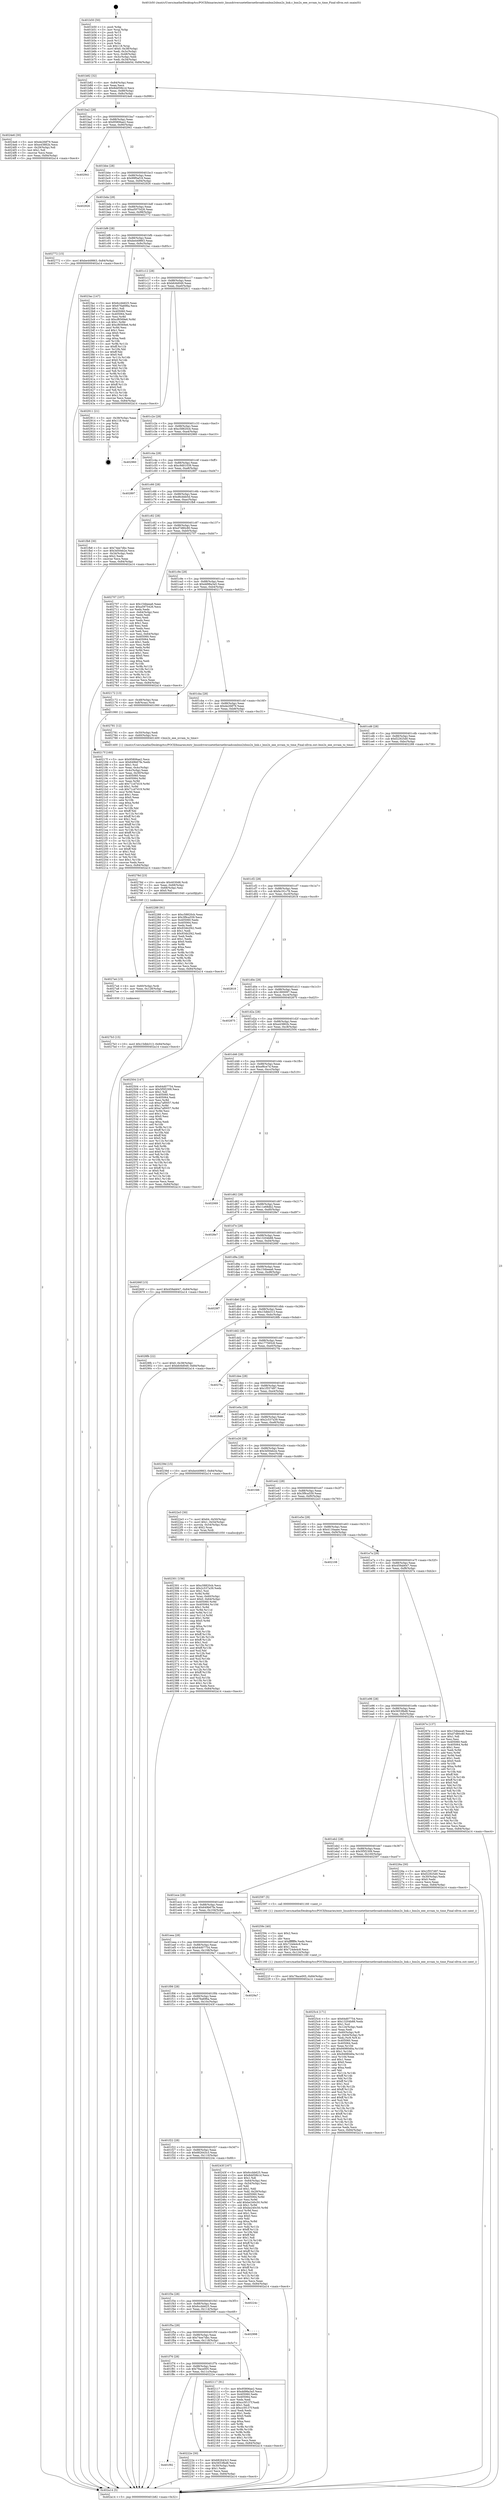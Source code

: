 digraph "0x401b50" {
  label = "0x401b50 (/mnt/c/Users/mathe/Desktop/tcc/POCII/binaries/extr_linuxdriversnetethernetbroadcombnx2xbnx2x_link.c_bnx2x_eee_nvram_to_time_Final-ollvm.out::main(0))"
  labelloc = "t"
  node[shape=record]

  Entry [label="",width=0.3,height=0.3,shape=circle,fillcolor=black,style=filled]
  "0x401b82" [label="{
     0x401b82 [32]\l
     | [instrs]\l
     &nbsp;&nbsp;0x401b82 \<+6\>: mov -0x84(%rbp),%eax\l
     &nbsp;&nbsp;0x401b88 \<+2\>: mov %eax,%ecx\l
     &nbsp;&nbsp;0x401b8a \<+6\>: sub $0x8dd59b1d,%ecx\l
     &nbsp;&nbsp;0x401b90 \<+6\>: mov %eax,-0x88(%rbp)\l
     &nbsp;&nbsp;0x401b96 \<+6\>: mov %ecx,-0x8c(%rbp)\l
     &nbsp;&nbsp;0x401b9c \<+6\>: je 00000000004024e6 \<main+0x996\>\l
  }"]
  "0x4024e6" [label="{
     0x4024e6 [30]\l
     | [instrs]\l
     &nbsp;&nbsp;0x4024e6 \<+5\>: mov $0xde2fdf79,%eax\l
     &nbsp;&nbsp;0x4024eb \<+5\>: mov $0xe43882b,%ecx\l
     &nbsp;&nbsp;0x4024f0 \<+3\>: mov -0x29(%rbp),%dl\l
     &nbsp;&nbsp;0x4024f3 \<+3\>: test $0x1,%dl\l
     &nbsp;&nbsp;0x4024f6 \<+3\>: cmovne %ecx,%eax\l
     &nbsp;&nbsp;0x4024f9 \<+6\>: mov %eax,-0x84(%rbp)\l
     &nbsp;&nbsp;0x4024ff \<+5\>: jmp 0000000000402a14 \<main+0xec4\>\l
  }"]
  "0x401ba2" [label="{
     0x401ba2 [28]\l
     | [instrs]\l
     &nbsp;&nbsp;0x401ba2 \<+5\>: jmp 0000000000401ba7 \<main+0x57\>\l
     &nbsp;&nbsp;0x401ba7 \<+6\>: mov -0x88(%rbp),%eax\l
     &nbsp;&nbsp;0x401bad \<+5\>: sub $0x95806ae2,%eax\l
     &nbsp;&nbsp;0x401bb2 \<+6\>: mov %eax,-0x90(%rbp)\l
     &nbsp;&nbsp;0x401bb8 \<+6\>: je 0000000000402941 \<main+0xdf1\>\l
  }"]
  Exit [label="",width=0.3,height=0.3,shape=circle,fillcolor=black,style=filled,peripheries=2]
  "0x402941" [label="{
     0x402941\l
  }", style=dashed]
  "0x401bbe" [label="{
     0x401bbe [28]\l
     | [instrs]\l
     &nbsp;&nbsp;0x401bbe \<+5\>: jmp 0000000000401bc3 \<main+0x73\>\l
     &nbsp;&nbsp;0x401bc3 \<+6\>: mov -0x88(%rbp),%eax\l
     &nbsp;&nbsp;0x401bc9 \<+5\>: sub $0x99f0af18,%eax\l
     &nbsp;&nbsp;0x401bce \<+6\>: mov %eax,-0x94(%rbp)\l
     &nbsp;&nbsp;0x401bd4 \<+6\>: je 0000000000402926 \<main+0xdd6\>\l
  }"]
  "0x4027b3" [label="{
     0x4027b3 [15]\l
     | [instrs]\l
     &nbsp;&nbsp;0x4027b3 \<+10\>: movl $0x15dbb313,-0x84(%rbp)\l
     &nbsp;&nbsp;0x4027bd \<+5\>: jmp 0000000000402a14 \<main+0xec4\>\l
  }"]
  "0x402926" [label="{
     0x402926\l
  }", style=dashed]
  "0x401bda" [label="{
     0x401bda [28]\l
     | [instrs]\l
     &nbsp;&nbsp;0x401bda \<+5\>: jmp 0000000000401bdf \<main+0x8f\>\l
     &nbsp;&nbsp;0x401bdf \<+6\>: mov -0x88(%rbp),%eax\l
     &nbsp;&nbsp;0x401be5 \<+5\>: sub $0xa5975426,%eax\l
     &nbsp;&nbsp;0x401bea \<+6\>: mov %eax,-0x98(%rbp)\l
     &nbsp;&nbsp;0x401bf0 \<+6\>: je 0000000000402772 \<main+0xc22\>\l
  }"]
  "0x4027a4" [label="{
     0x4027a4 [15]\l
     | [instrs]\l
     &nbsp;&nbsp;0x4027a4 \<+4\>: mov -0x60(%rbp),%rdi\l
     &nbsp;&nbsp;0x4027a8 \<+6\>: mov %eax,-0x128(%rbp)\l
     &nbsp;&nbsp;0x4027ae \<+5\>: call 0000000000401030 \<free@plt\>\l
     | [calls]\l
     &nbsp;&nbsp;0x401030 \{1\} (unknown)\l
  }"]
  "0x402772" [label="{
     0x402772 [15]\l
     | [instrs]\l
     &nbsp;&nbsp;0x402772 \<+10\>: movl $0xbe449863,-0x84(%rbp)\l
     &nbsp;&nbsp;0x40277c \<+5\>: jmp 0000000000402a14 \<main+0xec4\>\l
  }"]
  "0x401bf6" [label="{
     0x401bf6 [28]\l
     | [instrs]\l
     &nbsp;&nbsp;0x401bf6 \<+5\>: jmp 0000000000401bfb \<main+0xab\>\l
     &nbsp;&nbsp;0x401bfb \<+6\>: mov -0x88(%rbp),%eax\l
     &nbsp;&nbsp;0x401c01 \<+5\>: sub $0xbe449863,%eax\l
     &nbsp;&nbsp;0x401c06 \<+6\>: mov %eax,-0x9c(%rbp)\l
     &nbsp;&nbsp;0x401c0c \<+6\>: je 00000000004023ac \<main+0x85c\>\l
  }"]
  "0x40278d" [label="{
     0x40278d [23]\l
     | [instrs]\l
     &nbsp;&nbsp;0x40278d \<+10\>: movabs $0x4030d6,%rdi\l
     &nbsp;&nbsp;0x402797 \<+3\>: mov %eax,-0x68(%rbp)\l
     &nbsp;&nbsp;0x40279a \<+3\>: mov -0x68(%rbp),%esi\l
     &nbsp;&nbsp;0x40279d \<+2\>: mov $0x0,%al\l
     &nbsp;&nbsp;0x40279f \<+5\>: call 0000000000401040 \<printf@plt\>\l
     | [calls]\l
     &nbsp;&nbsp;0x401040 \{1\} (unknown)\l
  }"]
  "0x4023ac" [label="{
     0x4023ac [147]\l
     | [instrs]\l
     &nbsp;&nbsp;0x4023ac \<+5\>: mov $0x6ccbb625,%eax\l
     &nbsp;&nbsp;0x4023b1 \<+5\>: mov $0x676a696a,%ecx\l
     &nbsp;&nbsp;0x4023b6 \<+2\>: mov $0x1,%dl\l
     &nbsp;&nbsp;0x4023b8 \<+7\>: mov 0x405060,%esi\l
     &nbsp;&nbsp;0x4023bf \<+7\>: mov 0x405064,%edi\l
     &nbsp;&nbsp;0x4023c6 \<+3\>: mov %esi,%r8d\l
     &nbsp;&nbsp;0x4023c9 \<+7\>: sub $0xcf6569e6,%r8d\l
     &nbsp;&nbsp;0x4023d0 \<+4\>: sub $0x1,%r8d\l
     &nbsp;&nbsp;0x4023d4 \<+7\>: add $0xcf6569e6,%r8d\l
     &nbsp;&nbsp;0x4023db \<+4\>: imul %r8d,%esi\l
     &nbsp;&nbsp;0x4023df \<+3\>: and $0x1,%esi\l
     &nbsp;&nbsp;0x4023e2 \<+3\>: cmp $0x0,%esi\l
     &nbsp;&nbsp;0x4023e5 \<+4\>: sete %r9b\l
     &nbsp;&nbsp;0x4023e9 \<+3\>: cmp $0xa,%edi\l
     &nbsp;&nbsp;0x4023ec \<+4\>: setl %r10b\l
     &nbsp;&nbsp;0x4023f0 \<+3\>: mov %r9b,%r11b\l
     &nbsp;&nbsp;0x4023f3 \<+4\>: xor $0xff,%r11b\l
     &nbsp;&nbsp;0x4023f7 \<+3\>: mov %r10b,%bl\l
     &nbsp;&nbsp;0x4023fa \<+3\>: xor $0xff,%bl\l
     &nbsp;&nbsp;0x4023fd \<+3\>: xor $0x0,%dl\l
     &nbsp;&nbsp;0x402400 \<+3\>: mov %r11b,%r14b\l
     &nbsp;&nbsp;0x402403 \<+4\>: and $0x0,%r14b\l
     &nbsp;&nbsp;0x402407 \<+3\>: and %dl,%r9b\l
     &nbsp;&nbsp;0x40240a \<+3\>: mov %bl,%r15b\l
     &nbsp;&nbsp;0x40240d \<+4\>: and $0x0,%r15b\l
     &nbsp;&nbsp;0x402411 \<+3\>: and %dl,%r10b\l
     &nbsp;&nbsp;0x402414 \<+3\>: or %r9b,%r14b\l
     &nbsp;&nbsp;0x402417 \<+3\>: or %r10b,%r15b\l
     &nbsp;&nbsp;0x40241a \<+3\>: xor %r15b,%r14b\l
     &nbsp;&nbsp;0x40241d \<+3\>: or %bl,%r11b\l
     &nbsp;&nbsp;0x402420 \<+4\>: xor $0xff,%r11b\l
     &nbsp;&nbsp;0x402424 \<+3\>: or $0x0,%dl\l
     &nbsp;&nbsp;0x402427 \<+3\>: and %dl,%r11b\l
     &nbsp;&nbsp;0x40242a \<+3\>: or %r11b,%r14b\l
     &nbsp;&nbsp;0x40242d \<+4\>: test $0x1,%r14b\l
     &nbsp;&nbsp;0x402431 \<+3\>: cmovne %ecx,%eax\l
     &nbsp;&nbsp;0x402434 \<+6\>: mov %eax,-0x84(%rbp)\l
     &nbsp;&nbsp;0x40243a \<+5\>: jmp 0000000000402a14 \<main+0xec4\>\l
  }"]
  "0x401c12" [label="{
     0x401c12 [28]\l
     | [instrs]\l
     &nbsp;&nbsp;0x401c12 \<+5\>: jmp 0000000000401c17 \<main+0xc7\>\l
     &nbsp;&nbsp;0x401c17 \<+6\>: mov -0x88(%rbp),%eax\l
     &nbsp;&nbsp;0x401c1d \<+5\>: sub $0xbfc6d049,%eax\l
     &nbsp;&nbsp;0x401c22 \<+6\>: mov %eax,-0xa0(%rbp)\l
     &nbsp;&nbsp;0x401c28 \<+6\>: je 0000000000402911 \<main+0xdc1\>\l
  }"]
  "0x4025c4" [label="{
     0x4025c4 [171]\l
     | [instrs]\l
     &nbsp;&nbsp;0x4025c4 \<+5\>: mov $0x64d07754,%ecx\l
     &nbsp;&nbsp;0x4025c9 \<+5\>: mov $0x13204b88,%edx\l
     &nbsp;&nbsp;0x4025ce \<+3\>: mov $0x1,%sil\l
     &nbsp;&nbsp;0x4025d1 \<+6\>: mov -0x124(%rbp),%edi\l
     &nbsp;&nbsp;0x4025d7 \<+3\>: imul %eax,%edi\l
     &nbsp;&nbsp;0x4025da \<+4\>: mov -0x60(%rbp),%r8\l
     &nbsp;&nbsp;0x4025de \<+4\>: movslq -0x64(%rbp),%r9\l
     &nbsp;&nbsp;0x4025e2 \<+4\>: mov %edi,(%r8,%r9,4)\l
     &nbsp;&nbsp;0x4025e6 \<+7\>: mov 0x405060,%eax\l
     &nbsp;&nbsp;0x4025ed \<+7\>: mov 0x405064,%edi\l
     &nbsp;&nbsp;0x4025f4 \<+3\>: mov %eax,%r10d\l
     &nbsp;&nbsp;0x4025f7 \<+7\>: add $0x94980d0a,%r10d\l
     &nbsp;&nbsp;0x4025fe \<+4\>: sub $0x1,%r10d\l
     &nbsp;&nbsp;0x402602 \<+7\>: sub $0x94980d0a,%r10d\l
     &nbsp;&nbsp;0x402609 \<+4\>: imul %r10d,%eax\l
     &nbsp;&nbsp;0x40260d \<+3\>: and $0x1,%eax\l
     &nbsp;&nbsp;0x402610 \<+3\>: cmp $0x0,%eax\l
     &nbsp;&nbsp;0x402613 \<+4\>: sete %r11b\l
     &nbsp;&nbsp;0x402617 \<+3\>: cmp $0xa,%edi\l
     &nbsp;&nbsp;0x40261a \<+3\>: setl %bl\l
     &nbsp;&nbsp;0x40261d \<+3\>: mov %r11b,%r14b\l
     &nbsp;&nbsp;0x402620 \<+4\>: xor $0xff,%r14b\l
     &nbsp;&nbsp;0x402624 \<+3\>: mov %bl,%r15b\l
     &nbsp;&nbsp;0x402627 \<+4\>: xor $0xff,%r15b\l
     &nbsp;&nbsp;0x40262b \<+4\>: xor $0x1,%sil\l
     &nbsp;&nbsp;0x40262f \<+3\>: mov %r14b,%r12b\l
     &nbsp;&nbsp;0x402632 \<+4\>: and $0xff,%r12b\l
     &nbsp;&nbsp;0x402636 \<+3\>: and %sil,%r11b\l
     &nbsp;&nbsp;0x402639 \<+3\>: mov %r15b,%r13b\l
     &nbsp;&nbsp;0x40263c \<+4\>: and $0xff,%r13b\l
     &nbsp;&nbsp;0x402640 \<+3\>: and %sil,%bl\l
     &nbsp;&nbsp;0x402643 \<+3\>: or %r11b,%r12b\l
     &nbsp;&nbsp;0x402646 \<+3\>: or %bl,%r13b\l
     &nbsp;&nbsp;0x402649 \<+3\>: xor %r13b,%r12b\l
     &nbsp;&nbsp;0x40264c \<+3\>: or %r15b,%r14b\l
     &nbsp;&nbsp;0x40264f \<+4\>: xor $0xff,%r14b\l
     &nbsp;&nbsp;0x402653 \<+4\>: or $0x1,%sil\l
     &nbsp;&nbsp;0x402657 \<+3\>: and %sil,%r14b\l
     &nbsp;&nbsp;0x40265a \<+3\>: or %r14b,%r12b\l
     &nbsp;&nbsp;0x40265d \<+4\>: test $0x1,%r12b\l
     &nbsp;&nbsp;0x402661 \<+3\>: cmovne %edx,%ecx\l
     &nbsp;&nbsp;0x402664 \<+6\>: mov %ecx,-0x84(%rbp)\l
     &nbsp;&nbsp;0x40266a \<+5\>: jmp 0000000000402a14 \<main+0xec4\>\l
  }"]
  "0x402911" [label="{
     0x402911 [21]\l
     | [instrs]\l
     &nbsp;&nbsp;0x402911 \<+3\>: mov -0x38(%rbp),%eax\l
     &nbsp;&nbsp;0x402914 \<+7\>: add $0x118,%rsp\l
     &nbsp;&nbsp;0x40291b \<+1\>: pop %rbx\l
     &nbsp;&nbsp;0x40291c \<+2\>: pop %r12\l
     &nbsp;&nbsp;0x40291e \<+2\>: pop %r13\l
     &nbsp;&nbsp;0x402920 \<+2\>: pop %r14\l
     &nbsp;&nbsp;0x402922 \<+2\>: pop %r15\l
     &nbsp;&nbsp;0x402924 \<+1\>: pop %rbp\l
     &nbsp;&nbsp;0x402925 \<+1\>: ret\l
  }"]
  "0x401c2e" [label="{
     0x401c2e [28]\l
     | [instrs]\l
     &nbsp;&nbsp;0x401c2e \<+5\>: jmp 0000000000401c33 \<main+0xe3\>\l
     &nbsp;&nbsp;0x401c33 \<+6\>: mov -0x88(%rbp),%eax\l
     &nbsp;&nbsp;0x401c39 \<+5\>: sub $0xc58820cb,%eax\l
     &nbsp;&nbsp;0x401c3e \<+6\>: mov %eax,-0xa4(%rbp)\l
     &nbsp;&nbsp;0x401c44 \<+6\>: je 0000000000402960 \<main+0xe10\>\l
  }"]
  "0x40259c" [label="{
     0x40259c [40]\l
     | [instrs]\l
     &nbsp;&nbsp;0x40259c \<+5\>: mov $0x2,%ecx\l
     &nbsp;&nbsp;0x4025a1 \<+1\>: cltd\l
     &nbsp;&nbsp;0x4025a2 \<+2\>: idiv %ecx\l
     &nbsp;&nbsp;0x4025a4 \<+6\>: imul $0xfffffffe,%edx,%ecx\l
     &nbsp;&nbsp;0x4025aa \<+6\>: sub $0x724de4c8,%ecx\l
     &nbsp;&nbsp;0x4025b0 \<+3\>: add $0x1,%ecx\l
     &nbsp;&nbsp;0x4025b3 \<+6\>: add $0x724de4c8,%ecx\l
     &nbsp;&nbsp;0x4025b9 \<+6\>: mov %ecx,-0x124(%rbp)\l
     &nbsp;&nbsp;0x4025bf \<+5\>: call 0000000000401160 \<next_i\>\l
     | [calls]\l
     &nbsp;&nbsp;0x401160 \{1\} (/mnt/c/Users/mathe/Desktop/tcc/POCII/binaries/extr_linuxdriversnetethernetbroadcombnx2xbnx2x_link.c_bnx2x_eee_nvram_to_time_Final-ollvm.out::next_i)\l
  }"]
  "0x402960" [label="{
     0x402960\l
  }", style=dashed]
  "0x401c4a" [label="{
     0x401c4a [28]\l
     | [instrs]\l
     &nbsp;&nbsp;0x401c4a \<+5\>: jmp 0000000000401c4f \<main+0xff\>\l
     &nbsp;&nbsp;0x401c4f \<+6\>: mov -0x88(%rbp),%eax\l
     &nbsp;&nbsp;0x401c55 \<+5\>: sub $0xc9d01039,%eax\l
     &nbsp;&nbsp;0x401c5a \<+6\>: mov %eax,-0xa8(%rbp)\l
     &nbsp;&nbsp;0x401c60 \<+6\>: je 0000000000402897 \<main+0xd47\>\l
  }"]
  "0x402301" [label="{
     0x402301 [156]\l
     | [instrs]\l
     &nbsp;&nbsp;0x402301 \<+5\>: mov $0xc58820cb,%ecx\l
     &nbsp;&nbsp;0x402306 \<+5\>: mov $0x2c537a39,%edx\l
     &nbsp;&nbsp;0x40230b \<+3\>: mov $0x1,%sil\l
     &nbsp;&nbsp;0x40230e \<+3\>: xor %r8d,%r8d\l
     &nbsp;&nbsp;0x402311 \<+4\>: mov %rax,-0x60(%rbp)\l
     &nbsp;&nbsp;0x402315 \<+7\>: movl $0x0,-0x64(%rbp)\l
     &nbsp;&nbsp;0x40231c \<+8\>: mov 0x405060,%r9d\l
     &nbsp;&nbsp;0x402324 \<+8\>: mov 0x405064,%r10d\l
     &nbsp;&nbsp;0x40232c \<+4\>: sub $0x1,%r8d\l
     &nbsp;&nbsp;0x402330 \<+3\>: mov %r9d,%r11d\l
     &nbsp;&nbsp;0x402333 \<+3\>: add %r8d,%r11d\l
     &nbsp;&nbsp;0x402336 \<+4\>: imul %r11d,%r9d\l
     &nbsp;&nbsp;0x40233a \<+4\>: and $0x1,%r9d\l
     &nbsp;&nbsp;0x40233e \<+4\>: cmp $0x0,%r9d\l
     &nbsp;&nbsp;0x402342 \<+3\>: sete %bl\l
     &nbsp;&nbsp;0x402345 \<+4\>: cmp $0xa,%r10d\l
     &nbsp;&nbsp;0x402349 \<+4\>: setl %r14b\l
     &nbsp;&nbsp;0x40234d \<+3\>: mov %bl,%r15b\l
     &nbsp;&nbsp;0x402350 \<+4\>: xor $0xff,%r15b\l
     &nbsp;&nbsp;0x402354 \<+3\>: mov %r14b,%r12b\l
     &nbsp;&nbsp;0x402357 \<+4\>: xor $0xff,%r12b\l
     &nbsp;&nbsp;0x40235b \<+4\>: xor $0x1,%sil\l
     &nbsp;&nbsp;0x40235f \<+3\>: mov %r15b,%r13b\l
     &nbsp;&nbsp;0x402362 \<+4\>: and $0xff,%r13b\l
     &nbsp;&nbsp;0x402366 \<+3\>: and %sil,%bl\l
     &nbsp;&nbsp;0x402369 \<+3\>: mov %r12b,%al\l
     &nbsp;&nbsp;0x40236c \<+2\>: and $0xff,%al\l
     &nbsp;&nbsp;0x40236e \<+3\>: and %sil,%r14b\l
     &nbsp;&nbsp;0x402371 \<+3\>: or %bl,%r13b\l
     &nbsp;&nbsp;0x402374 \<+3\>: or %r14b,%al\l
     &nbsp;&nbsp;0x402377 \<+3\>: xor %al,%r13b\l
     &nbsp;&nbsp;0x40237a \<+3\>: or %r12b,%r15b\l
     &nbsp;&nbsp;0x40237d \<+4\>: xor $0xff,%r15b\l
     &nbsp;&nbsp;0x402381 \<+4\>: or $0x1,%sil\l
     &nbsp;&nbsp;0x402385 \<+3\>: and %sil,%r15b\l
     &nbsp;&nbsp;0x402388 \<+3\>: or %r15b,%r13b\l
     &nbsp;&nbsp;0x40238b \<+4\>: test $0x1,%r13b\l
     &nbsp;&nbsp;0x40238f \<+3\>: cmovne %edx,%ecx\l
     &nbsp;&nbsp;0x402392 \<+6\>: mov %ecx,-0x84(%rbp)\l
     &nbsp;&nbsp;0x402398 \<+5\>: jmp 0000000000402a14 \<main+0xec4\>\l
  }"]
  "0x402897" [label="{
     0x402897\l
  }", style=dashed]
  "0x401c66" [label="{
     0x401c66 [28]\l
     | [instrs]\l
     &nbsp;&nbsp;0x401c66 \<+5\>: jmp 0000000000401c6b \<main+0x11b\>\l
     &nbsp;&nbsp;0x401c6b \<+6\>: mov -0x88(%rbp),%eax\l
     &nbsp;&nbsp;0x401c71 \<+5\>: sub $0xd6cbbb5d,%eax\l
     &nbsp;&nbsp;0x401c76 \<+6\>: mov %eax,-0xac(%rbp)\l
     &nbsp;&nbsp;0x401c7c \<+6\>: je 0000000000401fb8 \<main+0x468\>\l
  }"]
  "0x401f92" [label="{
     0x401f92\l
  }", style=dashed]
  "0x401fb8" [label="{
     0x401fb8 [30]\l
     | [instrs]\l
     &nbsp;&nbsp;0x401fb8 \<+5\>: mov $0x74ee7dbc,%eax\l
     &nbsp;&nbsp;0x401fbd \<+5\>: mov $0x3d50eb2e,%ecx\l
     &nbsp;&nbsp;0x401fc2 \<+3\>: mov -0x34(%rbp),%edx\l
     &nbsp;&nbsp;0x401fc5 \<+3\>: cmp $0x2,%edx\l
     &nbsp;&nbsp;0x401fc8 \<+3\>: cmovne %ecx,%eax\l
     &nbsp;&nbsp;0x401fcb \<+6\>: mov %eax,-0x84(%rbp)\l
     &nbsp;&nbsp;0x401fd1 \<+5\>: jmp 0000000000402a14 \<main+0xec4\>\l
  }"]
  "0x401c82" [label="{
     0x401c82 [28]\l
     | [instrs]\l
     &nbsp;&nbsp;0x401c82 \<+5\>: jmp 0000000000401c87 \<main+0x137\>\l
     &nbsp;&nbsp;0x401c87 \<+6\>: mov -0x88(%rbp),%eax\l
     &nbsp;&nbsp;0x401c8d \<+5\>: sub $0xd7d80c80,%eax\l
     &nbsp;&nbsp;0x401c92 \<+6\>: mov %eax,-0xb0(%rbp)\l
     &nbsp;&nbsp;0x401c98 \<+6\>: je 0000000000402707 \<main+0xbb7\>\l
  }"]
  "0x402a14" [label="{
     0x402a14 [5]\l
     | [instrs]\l
     &nbsp;&nbsp;0x402a14 \<+5\>: jmp 0000000000401b82 \<main+0x32\>\l
  }"]
  "0x401b50" [label="{
     0x401b50 [50]\l
     | [instrs]\l
     &nbsp;&nbsp;0x401b50 \<+1\>: push %rbp\l
     &nbsp;&nbsp;0x401b51 \<+3\>: mov %rsp,%rbp\l
     &nbsp;&nbsp;0x401b54 \<+2\>: push %r15\l
     &nbsp;&nbsp;0x401b56 \<+2\>: push %r14\l
     &nbsp;&nbsp;0x401b58 \<+2\>: push %r13\l
     &nbsp;&nbsp;0x401b5a \<+2\>: push %r12\l
     &nbsp;&nbsp;0x401b5c \<+1\>: push %rbx\l
     &nbsp;&nbsp;0x401b5d \<+7\>: sub $0x118,%rsp\l
     &nbsp;&nbsp;0x401b64 \<+7\>: movl $0x0,-0x38(%rbp)\l
     &nbsp;&nbsp;0x401b6b \<+3\>: mov %edi,-0x3c(%rbp)\l
     &nbsp;&nbsp;0x401b6e \<+4\>: mov %rsi,-0x48(%rbp)\l
     &nbsp;&nbsp;0x401b72 \<+3\>: mov -0x3c(%rbp),%edi\l
     &nbsp;&nbsp;0x401b75 \<+3\>: mov %edi,-0x34(%rbp)\l
     &nbsp;&nbsp;0x401b78 \<+10\>: movl $0xd6cbbb5d,-0x84(%rbp)\l
  }"]
  "0x40222e" [label="{
     0x40222e [30]\l
     | [instrs]\l
     &nbsp;&nbsp;0x40222e \<+5\>: mov $0x682643c3,%eax\l
     &nbsp;&nbsp;0x402233 \<+5\>: mov $0x5653fbd8,%ecx\l
     &nbsp;&nbsp;0x402238 \<+3\>: mov -0x30(%rbp),%edx\l
     &nbsp;&nbsp;0x40223b \<+3\>: cmp $0x1,%edx\l
     &nbsp;&nbsp;0x40223e \<+3\>: cmovl %ecx,%eax\l
     &nbsp;&nbsp;0x402241 \<+6\>: mov %eax,-0x84(%rbp)\l
     &nbsp;&nbsp;0x402247 \<+5\>: jmp 0000000000402a14 \<main+0xec4\>\l
  }"]
  "0x402707" [label="{
     0x402707 [107]\l
     | [instrs]\l
     &nbsp;&nbsp;0x402707 \<+5\>: mov $0x154beea6,%eax\l
     &nbsp;&nbsp;0x40270c \<+5\>: mov $0xa5975426,%ecx\l
     &nbsp;&nbsp;0x402711 \<+2\>: xor %edx,%edx\l
     &nbsp;&nbsp;0x402713 \<+3\>: mov -0x64(%rbp),%esi\l
     &nbsp;&nbsp;0x402716 \<+2\>: mov %edx,%edi\l
     &nbsp;&nbsp;0x402718 \<+2\>: sub %esi,%edi\l
     &nbsp;&nbsp;0x40271a \<+2\>: mov %edx,%esi\l
     &nbsp;&nbsp;0x40271c \<+3\>: sub $0x1,%esi\l
     &nbsp;&nbsp;0x40271f \<+2\>: add %esi,%edi\l
     &nbsp;&nbsp;0x402721 \<+2\>: mov %edx,%esi\l
     &nbsp;&nbsp;0x402723 \<+2\>: sub %edi,%esi\l
     &nbsp;&nbsp;0x402725 \<+3\>: mov %esi,-0x64(%rbp)\l
     &nbsp;&nbsp;0x402728 \<+7\>: mov 0x405060,%esi\l
     &nbsp;&nbsp;0x40272f \<+7\>: mov 0x405064,%edi\l
     &nbsp;&nbsp;0x402736 \<+3\>: sub $0x1,%edx\l
     &nbsp;&nbsp;0x402739 \<+3\>: mov %esi,%r8d\l
     &nbsp;&nbsp;0x40273c \<+3\>: add %edx,%r8d\l
     &nbsp;&nbsp;0x40273f \<+4\>: imul %r8d,%esi\l
     &nbsp;&nbsp;0x402743 \<+3\>: and $0x1,%esi\l
     &nbsp;&nbsp;0x402746 \<+3\>: cmp $0x0,%esi\l
     &nbsp;&nbsp;0x402749 \<+4\>: sete %r9b\l
     &nbsp;&nbsp;0x40274d \<+3\>: cmp $0xa,%edi\l
     &nbsp;&nbsp;0x402750 \<+4\>: setl %r10b\l
     &nbsp;&nbsp;0x402754 \<+3\>: mov %r9b,%r11b\l
     &nbsp;&nbsp;0x402757 \<+3\>: and %r10b,%r11b\l
     &nbsp;&nbsp;0x40275a \<+3\>: xor %r10b,%r9b\l
     &nbsp;&nbsp;0x40275d \<+3\>: or %r9b,%r11b\l
     &nbsp;&nbsp;0x402760 \<+4\>: test $0x1,%r11b\l
     &nbsp;&nbsp;0x402764 \<+3\>: cmovne %ecx,%eax\l
     &nbsp;&nbsp;0x402767 \<+6\>: mov %eax,-0x84(%rbp)\l
     &nbsp;&nbsp;0x40276d \<+5\>: jmp 0000000000402a14 \<main+0xec4\>\l
  }"]
  "0x401c9e" [label="{
     0x401c9e [28]\l
     | [instrs]\l
     &nbsp;&nbsp;0x401c9e \<+5\>: jmp 0000000000401ca3 \<main+0x153\>\l
     &nbsp;&nbsp;0x401ca3 \<+6\>: mov -0x88(%rbp),%eax\l
     &nbsp;&nbsp;0x401ca9 \<+5\>: sub $0xdd98a3a5,%eax\l
     &nbsp;&nbsp;0x401cae \<+6\>: mov %eax,-0xb4(%rbp)\l
     &nbsp;&nbsp;0x401cb4 \<+6\>: je 0000000000402172 \<main+0x622\>\l
  }"]
  "0x40217f" [label="{
     0x40217f [160]\l
     | [instrs]\l
     &nbsp;&nbsp;0x40217f \<+5\>: mov $0x95806ae2,%ecx\l
     &nbsp;&nbsp;0x402184 \<+5\>: mov $0x649b67fe,%edx\l
     &nbsp;&nbsp;0x402189 \<+3\>: mov $0x1,%sil\l
     &nbsp;&nbsp;0x40218c \<+3\>: mov %eax,-0x4c(%rbp)\l
     &nbsp;&nbsp;0x40218f \<+3\>: mov -0x4c(%rbp),%eax\l
     &nbsp;&nbsp;0x402192 \<+3\>: mov %eax,-0x30(%rbp)\l
     &nbsp;&nbsp;0x402195 \<+7\>: mov 0x405060,%eax\l
     &nbsp;&nbsp;0x40219c \<+8\>: mov 0x405064,%r8d\l
     &nbsp;&nbsp;0x4021a4 \<+3\>: mov %eax,%r9d\l
     &nbsp;&nbsp;0x4021a7 \<+7\>: add $0x71cd7d19,%r9d\l
     &nbsp;&nbsp;0x4021ae \<+4\>: sub $0x1,%r9d\l
     &nbsp;&nbsp;0x4021b2 \<+7\>: sub $0x71cd7d19,%r9d\l
     &nbsp;&nbsp;0x4021b9 \<+4\>: imul %r9d,%eax\l
     &nbsp;&nbsp;0x4021bd \<+3\>: and $0x1,%eax\l
     &nbsp;&nbsp;0x4021c0 \<+3\>: cmp $0x0,%eax\l
     &nbsp;&nbsp;0x4021c3 \<+4\>: sete %r10b\l
     &nbsp;&nbsp;0x4021c7 \<+4\>: cmp $0xa,%r8d\l
     &nbsp;&nbsp;0x4021cb \<+4\>: setl %r11b\l
     &nbsp;&nbsp;0x4021cf \<+3\>: mov %r10b,%bl\l
     &nbsp;&nbsp;0x4021d2 \<+3\>: xor $0xff,%bl\l
     &nbsp;&nbsp;0x4021d5 \<+3\>: mov %r11b,%r14b\l
     &nbsp;&nbsp;0x4021d8 \<+4\>: xor $0xff,%r14b\l
     &nbsp;&nbsp;0x4021dc \<+4\>: xor $0x1,%sil\l
     &nbsp;&nbsp;0x4021e0 \<+3\>: mov %bl,%r15b\l
     &nbsp;&nbsp;0x4021e3 \<+4\>: and $0xff,%r15b\l
     &nbsp;&nbsp;0x4021e7 \<+3\>: and %sil,%r10b\l
     &nbsp;&nbsp;0x4021ea \<+3\>: mov %r14b,%r12b\l
     &nbsp;&nbsp;0x4021ed \<+4\>: and $0xff,%r12b\l
     &nbsp;&nbsp;0x4021f1 \<+3\>: and %sil,%r11b\l
     &nbsp;&nbsp;0x4021f4 \<+3\>: or %r10b,%r15b\l
     &nbsp;&nbsp;0x4021f7 \<+3\>: or %r11b,%r12b\l
     &nbsp;&nbsp;0x4021fa \<+3\>: xor %r12b,%r15b\l
     &nbsp;&nbsp;0x4021fd \<+3\>: or %r14b,%bl\l
     &nbsp;&nbsp;0x402200 \<+3\>: xor $0xff,%bl\l
     &nbsp;&nbsp;0x402203 \<+4\>: or $0x1,%sil\l
     &nbsp;&nbsp;0x402207 \<+3\>: and %sil,%bl\l
     &nbsp;&nbsp;0x40220a \<+3\>: or %bl,%r15b\l
     &nbsp;&nbsp;0x40220d \<+4\>: test $0x1,%r15b\l
     &nbsp;&nbsp;0x402211 \<+3\>: cmovne %edx,%ecx\l
     &nbsp;&nbsp;0x402214 \<+6\>: mov %ecx,-0x84(%rbp)\l
     &nbsp;&nbsp;0x40221a \<+5\>: jmp 0000000000402a14 \<main+0xec4\>\l
  }"]
  "0x402172" [label="{
     0x402172 [13]\l
     | [instrs]\l
     &nbsp;&nbsp;0x402172 \<+4\>: mov -0x48(%rbp),%rax\l
     &nbsp;&nbsp;0x402176 \<+4\>: mov 0x8(%rax),%rdi\l
     &nbsp;&nbsp;0x40217a \<+5\>: call 0000000000401060 \<atoi@plt\>\l
     | [calls]\l
     &nbsp;&nbsp;0x401060 \{1\} (unknown)\l
  }"]
  "0x401cba" [label="{
     0x401cba [28]\l
     | [instrs]\l
     &nbsp;&nbsp;0x401cba \<+5\>: jmp 0000000000401cbf \<main+0x16f\>\l
     &nbsp;&nbsp;0x401cbf \<+6\>: mov -0x88(%rbp),%eax\l
     &nbsp;&nbsp;0x401cc5 \<+5\>: sub $0xde2fdf79,%eax\l
     &nbsp;&nbsp;0x401cca \<+6\>: mov %eax,-0xb8(%rbp)\l
     &nbsp;&nbsp;0x401cd0 \<+6\>: je 0000000000402781 \<main+0xc31\>\l
  }"]
  "0x401f76" [label="{
     0x401f76 [28]\l
     | [instrs]\l
     &nbsp;&nbsp;0x401f76 \<+5\>: jmp 0000000000401f7b \<main+0x42b\>\l
     &nbsp;&nbsp;0x401f7b \<+6\>: mov -0x88(%rbp),%eax\l
     &nbsp;&nbsp;0x401f81 \<+5\>: sub $0x79ace005,%eax\l
     &nbsp;&nbsp;0x401f86 \<+6\>: mov %eax,-0x11c(%rbp)\l
     &nbsp;&nbsp;0x401f8c \<+6\>: je 000000000040222e \<main+0x6de\>\l
  }"]
  "0x402781" [label="{
     0x402781 [12]\l
     | [instrs]\l
     &nbsp;&nbsp;0x402781 \<+3\>: mov -0x50(%rbp),%edi\l
     &nbsp;&nbsp;0x402784 \<+4\>: mov -0x60(%rbp),%rsi\l
     &nbsp;&nbsp;0x402788 \<+5\>: call 0000000000401400 \<bnx2x_eee_nvram_to_time\>\l
     | [calls]\l
     &nbsp;&nbsp;0x401400 \{1\} (/mnt/c/Users/mathe/Desktop/tcc/POCII/binaries/extr_linuxdriversnetethernetbroadcombnx2xbnx2x_link.c_bnx2x_eee_nvram_to_time_Final-ollvm.out::bnx2x_eee_nvram_to_time)\l
  }"]
  "0x401cd6" [label="{
     0x401cd6 [28]\l
     | [instrs]\l
     &nbsp;&nbsp;0x401cd6 \<+5\>: jmp 0000000000401cdb \<main+0x18b\>\l
     &nbsp;&nbsp;0x401cdb \<+6\>: mov -0x88(%rbp),%eax\l
     &nbsp;&nbsp;0x401ce1 \<+5\>: sub $0xf22925d0,%eax\l
     &nbsp;&nbsp;0x401ce6 \<+6\>: mov %eax,-0xbc(%rbp)\l
     &nbsp;&nbsp;0x401cec \<+6\>: je 0000000000402288 \<main+0x738\>\l
  }"]
  "0x402117" [label="{
     0x402117 [91]\l
     | [instrs]\l
     &nbsp;&nbsp;0x402117 \<+5\>: mov $0x95806ae2,%eax\l
     &nbsp;&nbsp;0x40211c \<+5\>: mov $0xdd98a3a5,%ecx\l
     &nbsp;&nbsp;0x402121 \<+7\>: mov 0x405060,%edx\l
     &nbsp;&nbsp;0x402128 \<+7\>: mov 0x405064,%esi\l
     &nbsp;&nbsp;0x40212f \<+2\>: mov %edx,%edi\l
     &nbsp;&nbsp;0x402131 \<+6\>: add $0xcc5f137f,%edi\l
     &nbsp;&nbsp;0x402137 \<+3\>: sub $0x1,%edi\l
     &nbsp;&nbsp;0x40213a \<+6\>: sub $0xcc5f137f,%edi\l
     &nbsp;&nbsp;0x402140 \<+3\>: imul %edi,%edx\l
     &nbsp;&nbsp;0x402143 \<+3\>: and $0x1,%edx\l
     &nbsp;&nbsp;0x402146 \<+3\>: cmp $0x0,%edx\l
     &nbsp;&nbsp;0x402149 \<+4\>: sete %r8b\l
     &nbsp;&nbsp;0x40214d \<+3\>: cmp $0xa,%esi\l
     &nbsp;&nbsp;0x402150 \<+4\>: setl %r9b\l
     &nbsp;&nbsp;0x402154 \<+3\>: mov %r8b,%r10b\l
     &nbsp;&nbsp;0x402157 \<+3\>: and %r9b,%r10b\l
     &nbsp;&nbsp;0x40215a \<+3\>: xor %r9b,%r8b\l
     &nbsp;&nbsp;0x40215d \<+3\>: or %r8b,%r10b\l
     &nbsp;&nbsp;0x402160 \<+4\>: test $0x1,%r10b\l
     &nbsp;&nbsp;0x402164 \<+3\>: cmovne %ecx,%eax\l
     &nbsp;&nbsp;0x402167 \<+6\>: mov %eax,-0x84(%rbp)\l
     &nbsp;&nbsp;0x40216d \<+5\>: jmp 0000000000402a14 \<main+0xec4\>\l
  }"]
  "0x402288" [label="{
     0x402288 [91]\l
     | [instrs]\l
     &nbsp;&nbsp;0x402288 \<+5\>: mov $0xc58820cb,%eax\l
     &nbsp;&nbsp;0x40228d \<+5\>: mov $0x3f9ca559,%ecx\l
     &nbsp;&nbsp;0x402292 \<+7\>: mov 0x405060,%edx\l
     &nbsp;&nbsp;0x402299 \<+7\>: mov 0x405064,%esi\l
     &nbsp;&nbsp;0x4022a0 \<+2\>: mov %edx,%edi\l
     &nbsp;&nbsp;0x4022a2 \<+6\>: add $0x934b2f42,%edi\l
     &nbsp;&nbsp;0x4022a8 \<+3\>: sub $0x1,%edi\l
     &nbsp;&nbsp;0x4022ab \<+6\>: sub $0x934b2f42,%edi\l
     &nbsp;&nbsp;0x4022b1 \<+3\>: imul %edi,%edx\l
     &nbsp;&nbsp;0x4022b4 \<+3\>: and $0x1,%edx\l
     &nbsp;&nbsp;0x4022b7 \<+3\>: cmp $0x0,%edx\l
     &nbsp;&nbsp;0x4022ba \<+4\>: sete %r8b\l
     &nbsp;&nbsp;0x4022be \<+3\>: cmp $0xa,%esi\l
     &nbsp;&nbsp;0x4022c1 \<+4\>: setl %r9b\l
     &nbsp;&nbsp;0x4022c5 \<+3\>: mov %r8b,%r10b\l
     &nbsp;&nbsp;0x4022c8 \<+3\>: and %r9b,%r10b\l
     &nbsp;&nbsp;0x4022cb \<+3\>: xor %r9b,%r8b\l
     &nbsp;&nbsp;0x4022ce \<+3\>: or %r8b,%r10b\l
     &nbsp;&nbsp;0x4022d1 \<+4\>: test $0x1,%r10b\l
     &nbsp;&nbsp;0x4022d5 \<+3\>: cmovne %ecx,%eax\l
     &nbsp;&nbsp;0x4022d8 \<+6\>: mov %eax,-0x84(%rbp)\l
     &nbsp;&nbsp;0x4022de \<+5\>: jmp 0000000000402a14 \<main+0xec4\>\l
  }"]
  "0x401cf2" [label="{
     0x401cf2 [28]\l
     | [instrs]\l
     &nbsp;&nbsp;0x401cf2 \<+5\>: jmp 0000000000401cf7 \<main+0x1a7\>\l
     &nbsp;&nbsp;0x401cf7 \<+6\>: mov -0x88(%rbp),%eax\l
     &nbsp;&nbsp;0x401cfd \<+5\>: sub $0xfa191c78,%eax\l
     &nbsp;&nbsp;0x401d02 \<+6\>: mov %eax,-0xc0(%rbp)\l
     &nbsp;&nbsp;0x401d08 \<+6\>: je 0000000000402818 \<main+0xcc8\>\l
  }"]
  "0x401f5a" [label="{
     0x401f5a [28]\l
     | [instrs]\l
     &nbsp;&nbsp;0x401f5a \<+5\>: jmp 0000000000401f5f \<main+0x40f\>\l
     &nbsp;&nbsp;0x401f5f \<+6\>: mov -0x88(%rbp),%eax\l
     &nbsp;&nbsp;0x401f65 \<+5\>: sub $0x74ee7dbc,%eax\l
     &nbsp;&nbsp;0x401f6a \<+6\>: mov %eax,-0x118(%rbp)\l
     &nbsp;&nbsp;0x401f70 \<+6\>: je 0000000000402117 \<main+0x5c7\>\l
  }"]
  "0x402818" [label="{
     0x402818\l
  }", style=dashed]
  "0x401d0e" [label="{
     0x401d0e [28]\l
     | [instrs]\l
     &nbsp;&nbsp;0x401d0e \<+5\>: jmp 0000000000401d13 \<main+0x1c3\>\l
     &nbsp;&nbsp;0x401d13 \<+6\>: mov -0x88(%rbp),%eax\l
     &nbsp;&nbsp;0x401d19 \<+5\>: sub $0x1800097,%eax\l
     &nbsp;&nbsp;0x401d1e \<+6\>: mov %eax,-0xc4(%rbp)\l
     &nbsp;&nbsp;0x401d24 \<+6\>: je 0000000000402875 \<main+0xd25\>\l
  }"]
  "0x402998" [label="{
     0x402998\l
  }", style=dashed]
  "0x402875" [label="{
     0x402875\l
  }", style=dashed]
  "0x401d2a" [label="{
     0x401d2a [28]\l
     | [instrs]\l
     &nbsp;&nbsp;0x401d2a \<+5\>: jmp 0000000000401d2f \<main+0x1df\>\l
     &nbsp;&nbsp;0x401d2f \<+6\>: mov -0x88(%rbp),%eax\l
     &nbsp;&nbsp;0x401d35 \<+5\>: sub $0xe43882b,%eax\l
     &nbsp;&nbsp;0x401d3a \<+6\>: mov %eax,-0xc8(%rbp)\l
     &nbsp;&nbsp;0x401d40 \<+6\>: je 0000000000402504 \<main+0x9b4\>\l
  }"]
  "0x401f3e" [label="{
     0x401f3e [28]\l
     | [instrs]\l
     &nbsp;&nbsp;0x401f3e \<+5\>: jmp 0000000000401f43 \<main+0x3f3\>\l
     &nbsp;&nbsp;0x401f43 \<+6\>: mov -0x88(%rbp),%eax\l
     &nbsp;&nbsp;0x401f49 \<+5\>: sub $0x6ccbb625,%eax\l
     &nbsp;&nbsp;0x401f4e \<+6\>: mov %eax,-0x114(%rbp)\l
     &nbsp;&nbsp;0x401f54 \<+6\>: je 0000000000402998 \<main+0xe48\>\l
  }"]
  "0x402504" [label="{
     0x402504 [147]\l
     | [instrs]\l
     &nbsp;&nbsp;0x402504 \<+5\>: mov $0x64d07754,%eax\l
     &nbsp;&nbsp;0x402509 \<+5\>: mov $0x5f5f2309,%ecx\l
     &nbsp;&nbsp;0x40250e \<+2\>: mov $0x1,%dl\l
     &nbsp;&nbsp;0x402510 \<+7\>: mov 0x405060,%esi\l
     &nbsp;&nbsp;0x402517 \<+7\>: mov 0x405064,%edi\l
     &nbsp;&nbsp;0x40251e \<+3\>: mov %esi,%r8d\l
     &nbsp;&nbsp;0x402521 \<+7\>: sub $0xa7af0057,%r8d\l
     &nbsp;&nbsp;0x402528 \<+4\>: sub $0x1,%r8d\l
     &nbsp;&nbsp;0x40252c \<+7\>: add $0xa7af0057,%r8d\l
     &nbsp;&nbsp;0x402533 \<+4\>: imul %r8d,%esi\l
     &nbsp;&nbsp;0x402537 \<+3\>: and $0x1,%esi\l
     &nbsp;&nbsp;0x40253a \<+3\>: cmp $0x0,%esi\l
     &nbsp;&nbsp;0x40253d \<+4\>: sete %r9b\l
     &nbsp;&nbsp;0x402541 \<+3\>: cmp $0xa,%edi\l
     &nbsp;&nbsp;0x402544 \<+4\>: setl %r10b\l
     &nbsp;&nbsp;0x402548 \<+3\>: mov %r9b,%r11b\l
     &nbsp;&nbsp;0x40254b \<+4\>: xor $0xff,%r11b\l
     &nbsp;&nbsp;0x40254f \<+3\>: mov %r10b,%bl\l
     &nbsp;&nbsp;0x402552 \<+3\>: xor $0xff,%bl\l
     &nbsp;&nbsp;0x402555 \<+3\>: xor $0x0,%dl\l
     &nbsp;&nbsp;0x402558 \<+3\>: mov %r11b,%r14b\l
     &nbsp;&nbsp;0x40255b \<+4\>: and $0x0,%r14b\l
     &nbsp;&nbsp;0x40255f \<+3\>: and %dl,%r9b\l
     &nbsp;&nbsp;0x402562 \<+3\>: mov %bl,%r15b\l
     &nbsp;&nbsp;0x402565 \<+4\>: and $0x0,%r15b\l
     &nbsp;&nbsp;0x402569 \<+3\>: and %dl,%r10b\l
     &nbsp;&nbsp;0x40256c \<+3\>: or %r9b,%r14b\l
     &nbsp;&nbsp;0x40256f \<+3\>: or %r10b,%r15b\l
     &nbsp;&nbsp;0x402572 \<+3\>: xor %r15b,%r14b\l
     &nbsp;&nbsp;0x402575 \<+3\>: or %bl,%r11b\l
     &nbsp;&nbsp;0x402578 \<+4\>: xor $0xff,%r11b\l
     &nbsp;&nbsp;0x40257c \<+3\>: or $0x0,%dl\l
     &nbsp;&nbsp;0x40257f \<+3\>: and %dl,%r11b\l
     &nbsp;&nbsp;0x402582 \<+3\>: or %r11b,%r14b\l
     &nbsp;&nbsp;0x402585 \<+4\>: test $0x1,%r14b\l
     &nbsp;&nbsp;0x402589 \<+3\>: cmovne %ecx,%eax\l
     &nbsp;&nbsp;0x40258c \<+6\>: mov %eax,-0x84(%rbp)\l
     &nbsp;&nbsp;0x402592 \<+5\>: jmp 0000000000402a14 \<main+0xec4\>\l
  }"]
  "0x401d46" [label="{
     0x401d46 [28]\l
     | [instrs]\l
     &nbsp;&nbsp;0x401d46 \<+5\>: jmp 0000000000401d4b \<main+0x1fb\>\l
     &nbsp;&nbsp;0x401d4b \<+6\>: mov -0x88(%rbp),%eax\l
     &nbsp;&nbsp;0x401d51 \<+5\>: sub $0xef6ce7d,%eax\l
     &nbsp;&nbsp;0x401d56 \<+6\>: mov %eax,-0xcc(%rbp)\l
     &nbsp;&nbsp;0x401d5c \<+6\>: je 0000000000402069 \<main+0x519\>\l
  }"]
  "0x40224c" [label="{
     0x40224c\l
  }", style=dashed]
  "0x402069" [label="{
     0x402069\l
  }", style=dashed]
  "0x401d62" [label="{
     0x401d62 [28]\l
     | [instrs]\l
     &nbsp;&nbsp;0x401d62 \<+5\>: jmp 0000000000401d67 \<main+0x217\>\l
     &nbsp;&nbsp;0x401d67 \<+6\>: mov -0x88(%rbp),%eax\l
     &nbsp;&nbsp;0x401d6d \<+5\>: sub $0x11e68db2,%eax\l
     &nbsp;&nbsp;0x401d72 \<+6\>: mov %eax,-0xd0(%rbp)\l
     &nbsp;&nbsp;0x401d78 \<+6\>: je 00000000004028e7 \<main+0xd97\>\l
  }"]
  "0x401f22" [label="{
     0x401f22 [28]\l
     | [instrs]\l
     &nbsp;&nbsp;0x401f22 \<+5\>: jmp 0000000000401f27 \<main+0x3d7\>\l
     &nbsp;&nbsp;0x401f27 \<+6\>: mov -0x88(%rbp),%eax\l
     &nbsp;&nbsp;0x401f2d \<+5\>: sub $0x682643c3,%eax\l
     &nbsp;&nbsp;0x401f32 \<+6\>: mov %eax,-0x110(%rbp)\l
     &nbsp;&nbsp;0x401f38 \<+6\>: je 000000000040224c \<main+0x6fc\>\l
  }"]
  "0x4028e7" [label="{
     0x4028e7\l
  }", style=dashed]
  "0x401d7e" [label="{
     0x401d7e [28]\l
     | [instrs]\l
     &nbsp;&nbsp;0x401d7e \<+5\>: jmp 0000000000401d83 \<main+0x233\>\l
     &nbsp;&nbsp;0x401d83 \<+6\>: mov -0x88(%rbp),%eax\l
     &nbsp;&nbsp;0x401d89 \<+5\>: sub $0x13204b88,%eax\l
     &nbsp;&nbsp;0x401d8e \<+6\>: mov %eax,-0xd4(%rbp)\l
     &nbsp;&nbsp;0x401d94 \<+6\>: je 000000000040266f \<main+0xb1f\>\l
  }"]
  "0x40243f" [label="{
     0x40243f [167]\l
     | [instrs]\l
     &nbsp;&nbsp;0x40243f \<+5\>: mov $0x6ccbb625,%eax\l
     &nbsp;&nbsp;0x402444 \<+5\>: mov $0x8dd59b1d,%ecx\l
     &nbsp;&nbsp;0x402449 \<+2\>: mov $0x1,%dl\l
     &nbsp;&nbsp;0x40244b \<+3\>: mov -0x64(%rbp),%esi\l
     &nbsp;&nbsp;0x40244e \<+3\>: cmp -0x54(%rbp),%esi\l
     &nbsp;&nbsp;0x402451 \<+4\>: setl %dil\l
     &nbsp;&nbsp;0x402455 \<+4\>: and $0x1,%dil\l
     &nbsp;&nbsp;0x402459 \<+4\>: mov %dil,-0x29(%rbp)\l
     &nbsp;&nbsp;0x40245d \<+7\>: mov 0x405060,%esi\l
     &nbsp;&nbsp;0x402464 \<+8\>: mov 0x405064,%r8d\l
     &nbsp;&nbsp;0x40246c \<+3\>: mov %esi,%r9d\l
     &nbsp;&nbsp;0x40246f \<+7\>: add $0xbe240c50,%r9d\l
     &nbsp;&nbsp;0x402476 \<+4\>: sub $0x1,%r9d\l
     &nbsp;&nbsp;0x40247a \<+7\>: sub $0xbe240c50,%r9d\l
     &nbsp;&nbsp;0x402481 \<+4\>: imul %r9d,%esi\l
     &nbsp;&nbsp;0x402485 \<+3\>: and $0x1,%esi\l
     &nbsp;&nbsp;0x402488 \<+3\>: cmp $0x0,%esi\l
     &nbsp;&nbsp;0x40248b \<+4\>: sete %dil\l
     &nbsp;&nbsp;0x40248f \<+4\>: cmp $0xa,%r8d\l
     &nbsp;&nbsp;0x402493 \<+4\>: setl %r10b\l
     &nbsp;&nbsp;0x402497 \<+3\>: mov %dil,%r11b\l
     &nbsp;&nbsp;0x40249a \<+4\>: xor $0xff,%r11b\l
     &nbsp;&nbsp;0x40249e \<+3\>: mov %r10b,%bl\l
     &nbsp;&nbsp;0x4024a1 \<+3\>: xor $0xff,%bl\l
     &nbsp;&nbsp;0x4024a4 \<+3\>: xor $0x1,%dl\l
     &nbsp;&nbsp;0x4024a7 \<+3\>: mov %r11b,%r14b\l
     &nbsp;&nbsp;0x4024aa \<+4\>: and $0xff,%r14b\l
     &nbsp;&nbsp;0x4024ae \<+3\>: and %dl,%dil\l
     &nbsp;&nbsp;0x4024b1 \<+3\>: mov %bl,%r15b\l
     &nbsp;&nbsp;0x4024b4 \<+4\>: and $0xff,%r15b\l
     &nbsp;&nbsp;0x4024b8 \<+3\>: and %dl,%r10b\l
     &nbsp;&nbsp;0x4024bb \<+3\>: or %dil,%r14b\l
     &nbsp;&nbsp;0x4024be \<+3\>: or %r10b,%r15b\l
     &nbsp;&nbsp;0x4024c1 \<+3\>: xor %r15b,%r14b\l
     &nbsp;&nbsp;0x4024c4 \<+3\>: or %bl,%r11b\l
     &nbsp;&nbsp;0x4024c7 \<+4\>: xor $0xff,%r11b\l
     &nbsp;&nbsp;0x4024cb \<+3\>: or $0x1,%dl\l
     &nbsp;&nbsp;0x4024ce \<+3\>: and %dl,%r11b\l
     &nbsp;&nbsp;0x4024d1 \<+3\>: or %r11b,%r14b\l
     &nbsp;&nbsp;0x4024d4 \<+4\>: test $0x1,%r14b\l
     &nbsp;&nbsp;0x4024d8 \<+3\>: cmovne %ecx,%eax\l
     &nbsp;&nbsp;0x4024db \<+6\>: mov %eax,-0x84(%rbp)\l
     &nbsp;&nbsp;0x4024e1 \<+5\>: jmp 0000000000402a14 \<main+0xec4\>\l
  }"]
  "0x40266f" [label="{
     0x40266f [15]\l
     | [instrs]\l
     &nbsp;&nbsp;0x40266f \<+10\>: movl $0x459ab647,-0x84(%rbp)\l
     &nbsp;&nbsp;0x402679 \<+5\>: jmp 0000000000402a14 \<main+0xec4\>\l
  }"]
  "0x401d9a" [label="{
     0x401d9a [28]\l
     | [instrs]\l
     &nbsp;&nbsp;0x401d9a \<+5\>: jmp 0000000000401d9f \<main+0x24f\>\l
     &nbsp;&nbsp;0x401d9f \<+6\>: mov -0x88(%rbp),%eax\l
     &nbsp;&nbsp;0x401da5 \<+5\>: sub $0x154beea6,%eax\l
     &nbsp;&nbsp;0x401daa \<+6\>: mov %eax,-0xd8(%rbp)\l
     &nbsp;&nbsp;0x401db0 \<+6\>: je 00000000004029f7 \<main+0xea7\>\l
  }"]
  "0x401f06" [label="{
     0x401f06 [28]\l
     | [instrs]\l
     &nbsp;&nbsp;0x401f06 \<+5\>: jmp 0000000000401f0b \<main+0x3bb\>\l
     &nbsp;&nbsp;0x401f0b \<+6\>: mov -0x88(%rbp),%eax\l
     &nbsp;&nbsp;0x401f11 \<+5\>: sub $0x676a696a,%eax\l
     &nbsp;&nbsp;0x401f16 \<+6\>: mov %eax,-0x10c(%rbp)\l
     &nbsp;&nbsp;0x401f1c \<+6\>: je 000000000040243f \<main+0x8ef\>\l
  }"]
  "0x4029f7" [label="{
     0x4029f7\l
  }", style=dashed]
  "0x401db6" [label="{
     0x401db6 [28]\l
     | [instrs]\l
     &nbsp;&nbsp;0x401db6 \<+5\>: jmp 0000000000401dbb \<main+0x26b\>\l
     &nbsp;&nbsp;0x401dbb \<+6\>: mov -0x88(%rbp),%eax\l
     &nbsp;&nbsp;0x401dc1 \<+5\>: sub $0x15dbb313,%eax\l
     &nbsp;&nbsp;0x401dc6 \<+6\>: mov %eax,-0xdc(%rbp)\l
     &nbsp;&nbsp;0x401dcc \<+6\>: je 00000000004028fb \<main+0xdab\>\l
  }"]
  "0x4029a7" [label="{
     0x4029a7\l
  }", style=dashed]
  "0x4028fb" [label="{
     0x4028fb [22]\l
     | [instrs]\l
     &nbsp;&nbsp;0x4028fb \<+7\>: movl $0x0,-0x38(%rbp)\l
     &nbsp;&nbsp;0x402902 \<+10\>: movl $0xbfc6d049,-0x84(%rbp)\l
     &nbsp;&nbsp;0x40290c \<+5\>: jmp 0000000000402a14 \<main+0xec4\>\l
  }"]
  "0x401dd2" [label="{
     0x401dd2 [28]\l
     | [instrs]\l
     &nbsp;&nbsp;0x401dd2 \<+5\>: jmp 0000000000401dd7 \<main+0x287\>\l
     &nbsp;&nbsp;0x401dd7 \<+6\>: mov -0x88(%rbp),%eax\l
     &nbsp;&nbsp;0x401ddd \<+5\>: sub $0x177565c8,%eax\l
     &nbsp;&nbsp;0x401de2 \<+6\>: mov %eax,-0xe0(%rbp)\l
     &nbsp;&nbsp;0x401de8 \<+6\>: je 00000000004027fa \<main+0xcaa\>\l
  }"]
  "0x401eea" [label="{
     0x401eea [28]\l
     | [instrs]\l
     &nbsp;&nbsp;0x401eea \<+5\>: jmp 0000000000401eef \<main+0x39f\>\l
     &nbsp;&nbsp;0x401eef \<+6\>: mov -0x88(%rbp),%eax\l
     &nbsp;&nbsp;0x401ef5 \<+5\>: sub $0x64d07754,%eax\l
     &nbsp;&nbsp;0x401efa \<+6\>: mov %eax,-0x108(%rbp)\l
     &nbsp;&nbsp;0x401f00 \<+6\>: je 00000000004029a7 \<main+0xe57\>\l
  }"]
  "0x4027fa" [label="{
     0x4027fa\l
  }", style=dashed]
  "0x401dee" [label="{
     0x401dee [28]\l
     | [instrs]\l
     &nbsp;&nbsp;0x401dee \<+5\>: jmp 0000000000401df3 \<main+0x2a3\>\l
     &nbsp;&nbsp;0x401df3 \<+6\>: mov -0x88(%rbp),%eax\l
     &nbsp;&nbsp;0x401df9 \<+5\>: sub $0x1f557d97,%eax\l
     &nbsp;&nbsp;0x401dfe \<+6\>: mov %eax,-0xe4(%rbp)\l
     &nbsp;&nbsp;0x401e04 \<+6\>: je 00000000004028d8 \<main+0xd88\>\l
  }"]
  "0x40221f" [label="{
     0x40221f [15]\l
     | [instrs]\l
     &nbsp;&nbsp;0x40221f \<+10\>: movl $0x79ace005,-0x84(%rbp)\l
     &nbsp;&nbsp;0x402229 \<+5\>: jmp 0000000000402a14 \<main+0xec4\>\l
  }"]
  "0x4028d8" [label="{
     0x4028d8\l
  }", style=dashed]
  "0x401e0a" [label="{
     0x401e0a [28]\l
     | [instrs]\l
     &nbsp;&nbsp;0x401e0a \<+5\>: jmp 0000000000401e0f \<main+0x2bf\>\l
     &nbsp;&nbsp;0x401e0f \<+6\>: mov -0x88(%rbp),%eax\l
     &nbsp;&nbsp;0x401e15 \<+5\>: sub $0x2c537a39,%eax\l
     &nbsp;&nbsp;0x401e1a \<+6\>: mov %eax,-0xe8(%rbp)\l
     &nbsp;&nbsp;0x401e20 \<+6\>: je 000000000040239d \<main+0x84d\>\l
  }"]
  "0x401ece" [label="{
     0x401ece [28]\l
     | [instrs]\l
     &nbsp;&nbsp;0x401ece \<+5\>: jmp 0000000000401ed3 \<main+0x383\>\l
     &nbsp;&nbsp;0x401ed3 \<+6\>: mov -0x88(%rbp),%eax\l
     &nbsp;&nbsp;0x401ed9 \<+5\>: sub $0x649b67fe,%eax\l
     &nbsp;&nbsp;0x401ede \<+6\>: mov %eax,-0x104(%rbp)\l
     &nbsp;&nbsp;0x401ee4 \<+6\>: je 000000000040221f \<main+0x6cf\>\l
  }"]
  "0x40239d" [label="{
     0x40239d [15]\l
     | [instrs]\l
     &nbsp;&nbsp;0x40239d \<+10\>: movl $0xbe449863,-0x84(%rbp)\l
     &nbsp;&nbsp;0x4023a7 \<+5\>: jmp 0000000000402a14 \<main+0xec4\>\l
  }"]
  "0x401e26" [label="{
     0x401e26 [28]\l
     | [instrs]\l
     &nbsp;&nbsp;0x401e26 \<+5\>: jmp 0000000000401e2b \<main+0x2db\>\l
     &nbsp;&nbsp;0x401e2b \<+6\>: mov -0x88(%rbp),%eax\l
     &nbsp;&nbsp;0x401e31 \<+5\>: sub $0x3d50eb2e,%eax\l
     &nbsp;&nbsp;0x401e36 \<+6\>: mov %eax,-0xec(%rbp)\l
     &nbsp;&nbsp;0x401e3c \<+6\>: je 0000000000401fd6 \<main+0x486\>\l
  }"]
  "0x402597" [label="{
     0x402597 [5]\l
     | [instrs]\l
     &nbsp;&nbsp;0x402597 \<+5\>: call 0000000000401160 \<next_i\>\l
     | [calls]\l
     &nbsp;&nbsp;0x401160 \{1\} (/mnt/c/Users/mathe/Desktop/tcc/POCII/binaries/extr_linuxdriversnetethernetbroadcombnx2xbnx2x_link.c_bnx2x_eee_nvram_to_time_Final-ollvm.out::next_i)\l
  }"]
  "0x401fd6" [label="{
     0x401fd6\l
  }", style=dashed]
  "0x401e42" [label="{
     0x401e42 [28]\l
     | [instrs]\l
     &nbsp;&nbsp;0x401e42 \<+5\>: jmp 0000000000401e47 \<main+0x2f7\>\l
     &nbsp;&nbsp;0x401e47 \<+6\>: mov -0x88(%rbp),%eax\l
     &nbsp;&nbsp;0x401e4d \<+5\>: sub $0x3f9ca559,%eax\l
     &nbsp;&nbsp;0x401e52 \<+6\>: mov %eax,-0xf0(%rbp)\l
     &nbsp;&nbsp;0x401e58 \<+6\>: je 00000000004022e3 \<main+0x793\>\l
  }"]
  "0x401eb2" [label="{
     0x401eb2 [28]\l
     | [instrs]\l
     &nbsp;&nbsp;0x401eb2 \<+5\>: jmp 0000000000401eb7 \<main+0x367\>\l
     &nbsp;&nbsp;0x401eb7 \<+6\>: mov -0x88(%rbp),%eax\l
     &nbsp;&nbsp;0x401ebd \<+5\>: sub $0x5f5f2309,%eax\l
     &nbsp;&nbsp;0x401ec2 \<+6\>: mov %eax,-0x100(%rbp)\l
     &nbsp;&nbsp;0x401ec8 \<+6\>: je 0000000000402597 \<main+0xa47\>\l
  }"]
  "0x4022e3" [label="{
     0x4022e3 [30]\l
     | [instrs]\l
     &nbsp;&nbsp;0x4022e3 \<+7\>: movl $0x64,-0x50(%rbp)\l
     &nbsp;&nbsp;0x4022ea \<+7\>: movl $0x1,-0x54(%rbp)\l
     &nbsp;&nbsp;0x4022f1 \<+4\>: movslq -0x54(%rbp),%rax\l
     &nbsp;&nbsp;0x4022f5 \<+4\>: shl $0x2,%rax\l
     &nbsp;&nbsp;0x4022f9 \<+3\>: mov %rax,%rdi\l
     &nbsp;&nbsp;0x4022fc \<+5\>: call 0000000000401050 \<malloc@plt\>\l
     | [calls]\l
     &nbsp;&nbsp;0x401050 \{1\} (unknown)\l
  }"]
  "0x401e5e" [label="{
     0x401e5e [28]\l
     | [instrs]\l
     &nbsp;&nbsp;0x401e5e \<+5\>: jmp 0000000000401e63 \<main+0x313\>\l
     &nbsp;&nbsp;0x401e63 \<+6\>: mov -0x88(%rbp),%eax\l
     &nbsp;&nbsp;0x401e69 \<+5\>: sub $0x4116aaee,%eax\l
     &nbsp;&nbsp;0x401e6e \<+6\>: mov %eax,-0xf4(%rbp)\l
     &nbsp;&nbsp;0x401e74 \<+6\>: je 0000000000402108 \<main+0x5b8\>\l
  }"]
  "0x40226a" [label="{
     0x40226a [30]\l
     | [instrs]\l
     &nbsp;&nbsp;0x40226a \<+5\>: mov $0x1f557d97,%eax\l
     &nbsp;&nbsp;0x40226f \<+5\>: mov $0xf22925d0,%ecx\l
     &nbsp;&nbsp;0x402274 \<+3\>: mov -0x30(%rbp),%edx\l
     &nbsp;&nbsp;0x402277 \<+3\>: cmp $0x0,%edx\l
     &nbsp;&nbsp;0x40227a \<+3\>: cmove %ecx,%eax\l
     &nbsp;&nbsp;0x40227d \<+6\>: mov %eax,-0x84(%rbp)\l
     &nbsp;&nbsp;0x402283 \<+5\>: jmp 0000000000402a14 \<main+0xec4\>\l
  }"]
  "0x402108" [label="{
     0x402108\l
  }", style=dashed]
  "0x401e7a" [label="{
     0x401e7a [28]\l
     | [instrs]\l
     &nbsp;&nbsp;0x401e7a \<+5\>: jmp 0000000000401e7f \<main+0x32f\>\l
     &nbsp;&nbsp;0x401e7f \<+6\>: mov -0x88(%rbp),%eax\l
     &nbsp;&nbsp;0x401e85 \<+5\>: sub $0x459ab647,%eax\l
     &nbsp;&nbsp;0x401e8a \<+6\>: mov %eax,-0xf8(%rbp)\l
     &nbsp;&nbsp;0x401e90 \<+6\>: je 000000000040267e \<main+0xb2e\>\l
  }"]
  "0x401e96" [label="{
     0x401e96 [28]\l
     | [instrs]\l
     &nbsp;&nbsp;0x401e96 \<+5\>: jmp 0000000000401e9b \<main+0x34b\>\l
     &nbsp;&nbsp;0x401e9b \<+6\>: mov -0x88(%rbp),%eax\l
     &nbsp;&nbsp;0x401ea1 \<+5\>: sub $0x5653fbd8,%eax\l
     &nbsp;&nbsp;0x401ea6 \<+6\>: mov %eax,-0xfc(%rbp)\l
     &nbsp;&nbsp;0x401eac \<+6\>: je 000000000040226a \<main+0x71a\>\l
  }"]
  "0x40267e" [label="{
     0x40267e [137]\l
     | [instrs]\l
     &nbsp;&nbsp;0x40267e \<+5\>: mov $0x154beea6,%eax\l
     &nbsp;&nbsp;0x402683 \<+5\>: mov $0xd7d80c80,%ecx\l
     &nbsp;&nbsp;0x402688 \<+2\>: mov $0x1,%dl\l
     &nbsp;&nbsp;0x40268a \<+2\>: xor %esi,%esi\l
     &nbsp;&nbsp;0x40268c \<+7\>: mov 0x405060,%edi\l
     &nbsp;&nbsp;0x402693 \<+8\>: mov 0x405064,%r8d\l
     &nbsp;&nbsp;0x40269b \<+3\>: sub $0x1,%esi\l
     &nbsp;&nbsp;0x40269e \<+3\>: mov %edi,%r9d\l
     &nbsp;&nbsp;0x4026a1 \<+3\>: add %esi,%r9d\l
     &nbsp;&nbsp;0x4026a4 \<+4\>: imul %r9d,%edi\l
     &nbsp;&nbsp;0x4026a8 \<+3\>: and $0x1,%edi\l
     &nbsp;&nbsp;0x4026ab \<+3\>: cmp $0x0,%edi\l
     &nbsp;&nbsp;0x4026ae \<+4\>: sete %r10b\l
     &nbsp;&nbsp;0x4026b2 \<+4\>: cmp $0xa,%r8d\l
     &nbsp;&nbsp;0x4026b6 \<+4\>: setl %r11b\l
     &nbsp;&nbsp;0x4026ba \<+3\>: mov %r10b,%bl\l
     &nbsp;&nbsp;0x4026bd \<+3\>: xor $0xff,%bl\l
     &nbsp;&nbsp;0x4026c0 \<+3\>: mov %r11b,%r14b\l
     &nbsp;&nbsp;0x4026c3 \<+4\>: xor $0xff,%r14b\l
     &nbsp;&nbsp;0x4026c7 \<+3\>: xor $0x0,%dl\l
     &nbsp;&nbsp;0x4026ca \<+3\>: mov %bl,%r15b\l
     &nbsp;&nbsp;0x4026cd \<+4\>: and $0x0,%r15b\l
     &nbsp;&nbsp;0x4026d1 \<+3\>: and %dl,%r10b\l
     &nbsp;&nbsp;0x4026d4 \<+3\>: mov %r14b,%r12b\l
     &nbsp;&nbsp;0x4026d7 \<+4\>: and $0x0,%r12b\l
     &nbsp;&nbsp;0x4026db \<+3\>: and %dl,%r11b\l
     &nbsp;&nbsp;0x4026de \<+3\>: or %r10b,%r15b\l
     &nbsp;&nbsp;0x4026e1 \<+3\>: or %r11b,%r12b\l
     &nbsp;&nbsp;0x4026e4 \<+3\>: xor %r12b,%r15b\l
     &nbsp;&nbsp;0x4026e7 \<+3\>: or %r14b,%bl\l
     &nbsp;&nbsp;0x4026ea \<+3\>: xor $0xff,%bl\l
     &nbsp;&nbsp;0x4026ed \<+3\>: or $0x0,%dl\l
     &nbsp;&nbsp;0x4026f0 \<+2\>: and %dl,%bl\l
     &nbsp;&nbsp;0x4026f2 \<+3\>: or %bl,%r15b\l
     &nbsp;&nbsp;0x4026f5 \<+4\>: test $0x1,%r15b\l
     &nbsp;&nbsp;0x4026f9 \<+3\>: cmovne %ecx,%eax\l
     &nbsp;&nbsp;0x4026fc \<+6\>: mov %eax,-0x84(%rbp)\l
     &nbsp;&nbsp;0x402702 \<+5\>: jmp 0000000000402a14 \<main+0xec4\>\l
  }"]
  Entry -> "0x401b50" [label=" 1"]
  "0x401b82" -> "0x4024e6" [label=" 2"]
  "0x401b82" -> "0x401ba2" [label=" 22"]
  "0x402911" -> Exit [label=" 1"]
  "0x401ba2" -> "0x402941" [label=" 0"]
  "0x401ba2" -> "0x401bbe" [label=" 22"]
  "0x4028fb" -> "0x402a14" [label=" 1"]
  "0x401bbe" -> "0x402926" [label=" 0"]
  "0x401bbe" -> "0x401bda" [label=" 22"]
  "0x4027b3" -> "0x402a14" [label=" 1"]
  "0x401bda" -> "0x402772" [label=" 1"]
  "0x401bda" -> "0x401bf6" [label=" 21"]
  "0x4027a4" -> "0x4027b3" [label=" 1"]
  "0x401bf6" -> "0x4023ac" [label=" 2"]
  "0x401bf6" -> "0x401c12" [label=" 19"]
  "0x40278d" -> "0x4027a4" [label=" 1"]
  "0x401c12" -> "0x402911" [label=" 1"]
  "0x401c12" -> "0x401c2e" [label=" 18"]
  "0x402781" -> "0x40278d" [label=" 1"]
  "0x401c2e" -> "0x402960" [label=" 0"]
  "0x401c2e" -> "0x401c4a" [label=" 18"]
  "0x402772" -> "0x402a14" [label=" 1"]
  "0x401c4a" -> "0x402897" [label=" 0"]
  "0x401c4a" -> "0x401c66" [label=" 18"]
  "0x402707" -> "0x402a14" [label=" 1"]
  "0x401c66" -> "0x401fb8" [label=" 1"]
  "0x401c66" -> "0x401c82" [label=" 17"]
  "0x401fb8" -> "0x402a14" [label=" 1"]
  "0x401b50" -> "0x401b82" [label=" 1"]
  "0x402a14" -> "0x401b82" [label=" 23"]
  "0x40267e" -> "0x402a14" [label=" 1"]
  "0x401c82" -> "0x402707" [label=" 1"]
  "0x401c82" -> "0x401c9e" [label=" 16"]
  "0x40266f" -> "0x402a14" [label=" 1"]
  "0x401c9e" -> "0x402172" [label=" 1"]
  "0x401c9e" -> "0x401cba" [label=" 15"]
  "0x40259c" -> "0x4025c4" [label=" 1"]
  "0x401cba" -> "0x402781" [label=" 1"]
  "0x401cba" -> "0x401cd6" [label=" 14"]
  "0x402597" -> "0x40259c" [label=" 1"]
  "0x401cd6" -> "0x402288" [label=" 1"]
  "0x401cd6" -> "0x401cf2" [label=" 13"]
  "0x402504" -> "0x402a14" [label=" 1"]
  "0x401cf2" -> "0x402818" [label=" 0"]
  "0x401cf2" -> "0x401d0e" [label=" 13"]
  "0x40243f" -> "0x402a14" [label=" 2"]
  "0x401d0e" -> "0x402875" [label=" 0"]
  "0x401d0e" -> "0x401d2a" [label=" 13"]
  "0x4023ac" -> "0x402a14" [label=" 2"]
  "0x401d2a" -> "0x402504" [label=" 1"]
  "0x401d2a" -> "0x401d46" [label=" 12"]
  "0x402301" -> "0x402a14" [label=" 1"]
  "0x401d46" -> "0x402069" [label=" 0"]
  "0x401d46" -> "0x401d62" [label=" 12"]
  "0x4022e3" -> "0x402301" [label=" 1"]
  "0x401d62" -> "0x4028e7" [label=" 0"]
  "0x401d62" -> "0x401d7e" [label=" 12"]
  "0x40226a" -> "0x402a14" [label=" 1"]
  "0x401d7e" -> "0x40266f" [label=" 1"]
  "0x401d7e" -> "0x401d9a" [label=" 11"]
  "0x40222e" -> "0x402a14" [label=" 1"]
  "0x401d9a" -> "0x4029f7" [label=" 0"]
  "0x401d9a" -> "0x401db6" [label=" 11"]
  "0x401f76" -> "0x40222e" [label=" 1"]
  "0x401db6" -> "0x4028fb" [label=" 1"]
  "0x401db6" -> "0x401dd2" [label=" 10"]
  "0x4025c4" -> "0x402a14" [label=" 1"]
  "0x401dd2" -> "0x4027fa" [label=" 0"]
  "0x401dd2" -> "0x401dee" [label=" 10"]
  "0x40217f" -> "0x402a14" [label=" 1"]
  "0x401dee" -> "0x4028d8" [label=" 0"]
  "0x401dee" -> "0x401e0a" [label=" 10"]
  "0x402172" -> "0x40217f" [label=" 1"]
  "0x401e0a" -> "0x40239d" [label=" 1"]
  "0x401e0a" -> "0x401e26" [label=" 9"]
  "0x401f5a" -> "0x401f76" [label=" 1"]
  "0x401e26" -> "0x401fd6" [label=" 0"]
  "0x401e26" -> "0x401e42" [label=" 9"]
  "0x401f5a" -> "0x402117" [label=" 1"]
  "0x401e42" -> "0x4022e3" [label=" 1"]
  "0x401e42" -> "0x401e5e" [label=" 8"]
  "0x401f3e" -> "0x401f5a" [label=" 2"]
  "0x401e5e" -> "0x402108" [label=" 0"]
  "0x401e5e" -> "0x401e7a" [label=" 8"]
  "0x401f3e" -> "0x402998" [label=" 0"]
  "0x401e7a" -> "0x40267e" [label=" 1"]
  "0x401e7a" -> "0x401e96" [label=" 7"]
  "0x40239d" -> "0x402a14" [label=" 1"]
  "0x401e96" -> "0x40226a" [label=" 1"]
  "0x401e96" -> "0x401eb2" [label=" 6"]
  "0x4024e6" -> "0x402a14" [label=" 2"]
  "0x401eb2" -> "0x402597" [label=" 1"]
  "0x401eb2" -> "0x401ece" [label=" 5"]
  "0x402117" -> "0x402a14" [label=" 1"]
  "0x401ece" -> "0x40221f" [label=" 1"]
  "0x401ece" -> "0x401eea" [label=" 4"]
  "0x40221f" -> "0x402a14" [label=" 1"]
  "0x401eea" -> "0x4029a7" [label=" 0"]
  "0x401eea" -> "0x401f06" [label=" 4"]
  "0x401f76" -> "0x401f92" [label=" 0"]
  "0x401f06" -> "0x40243f" [label=" 2"]
  "0x401f06" -> "0x401f22" [label=" 2"]
  "0x402288" -> "0x402a14" [label=" 1"]
  "0x401f22" -> "0x40224c" [label=" 0"]
  "0x401f22" -> "0x401f3e" [label=" 2"]
}
